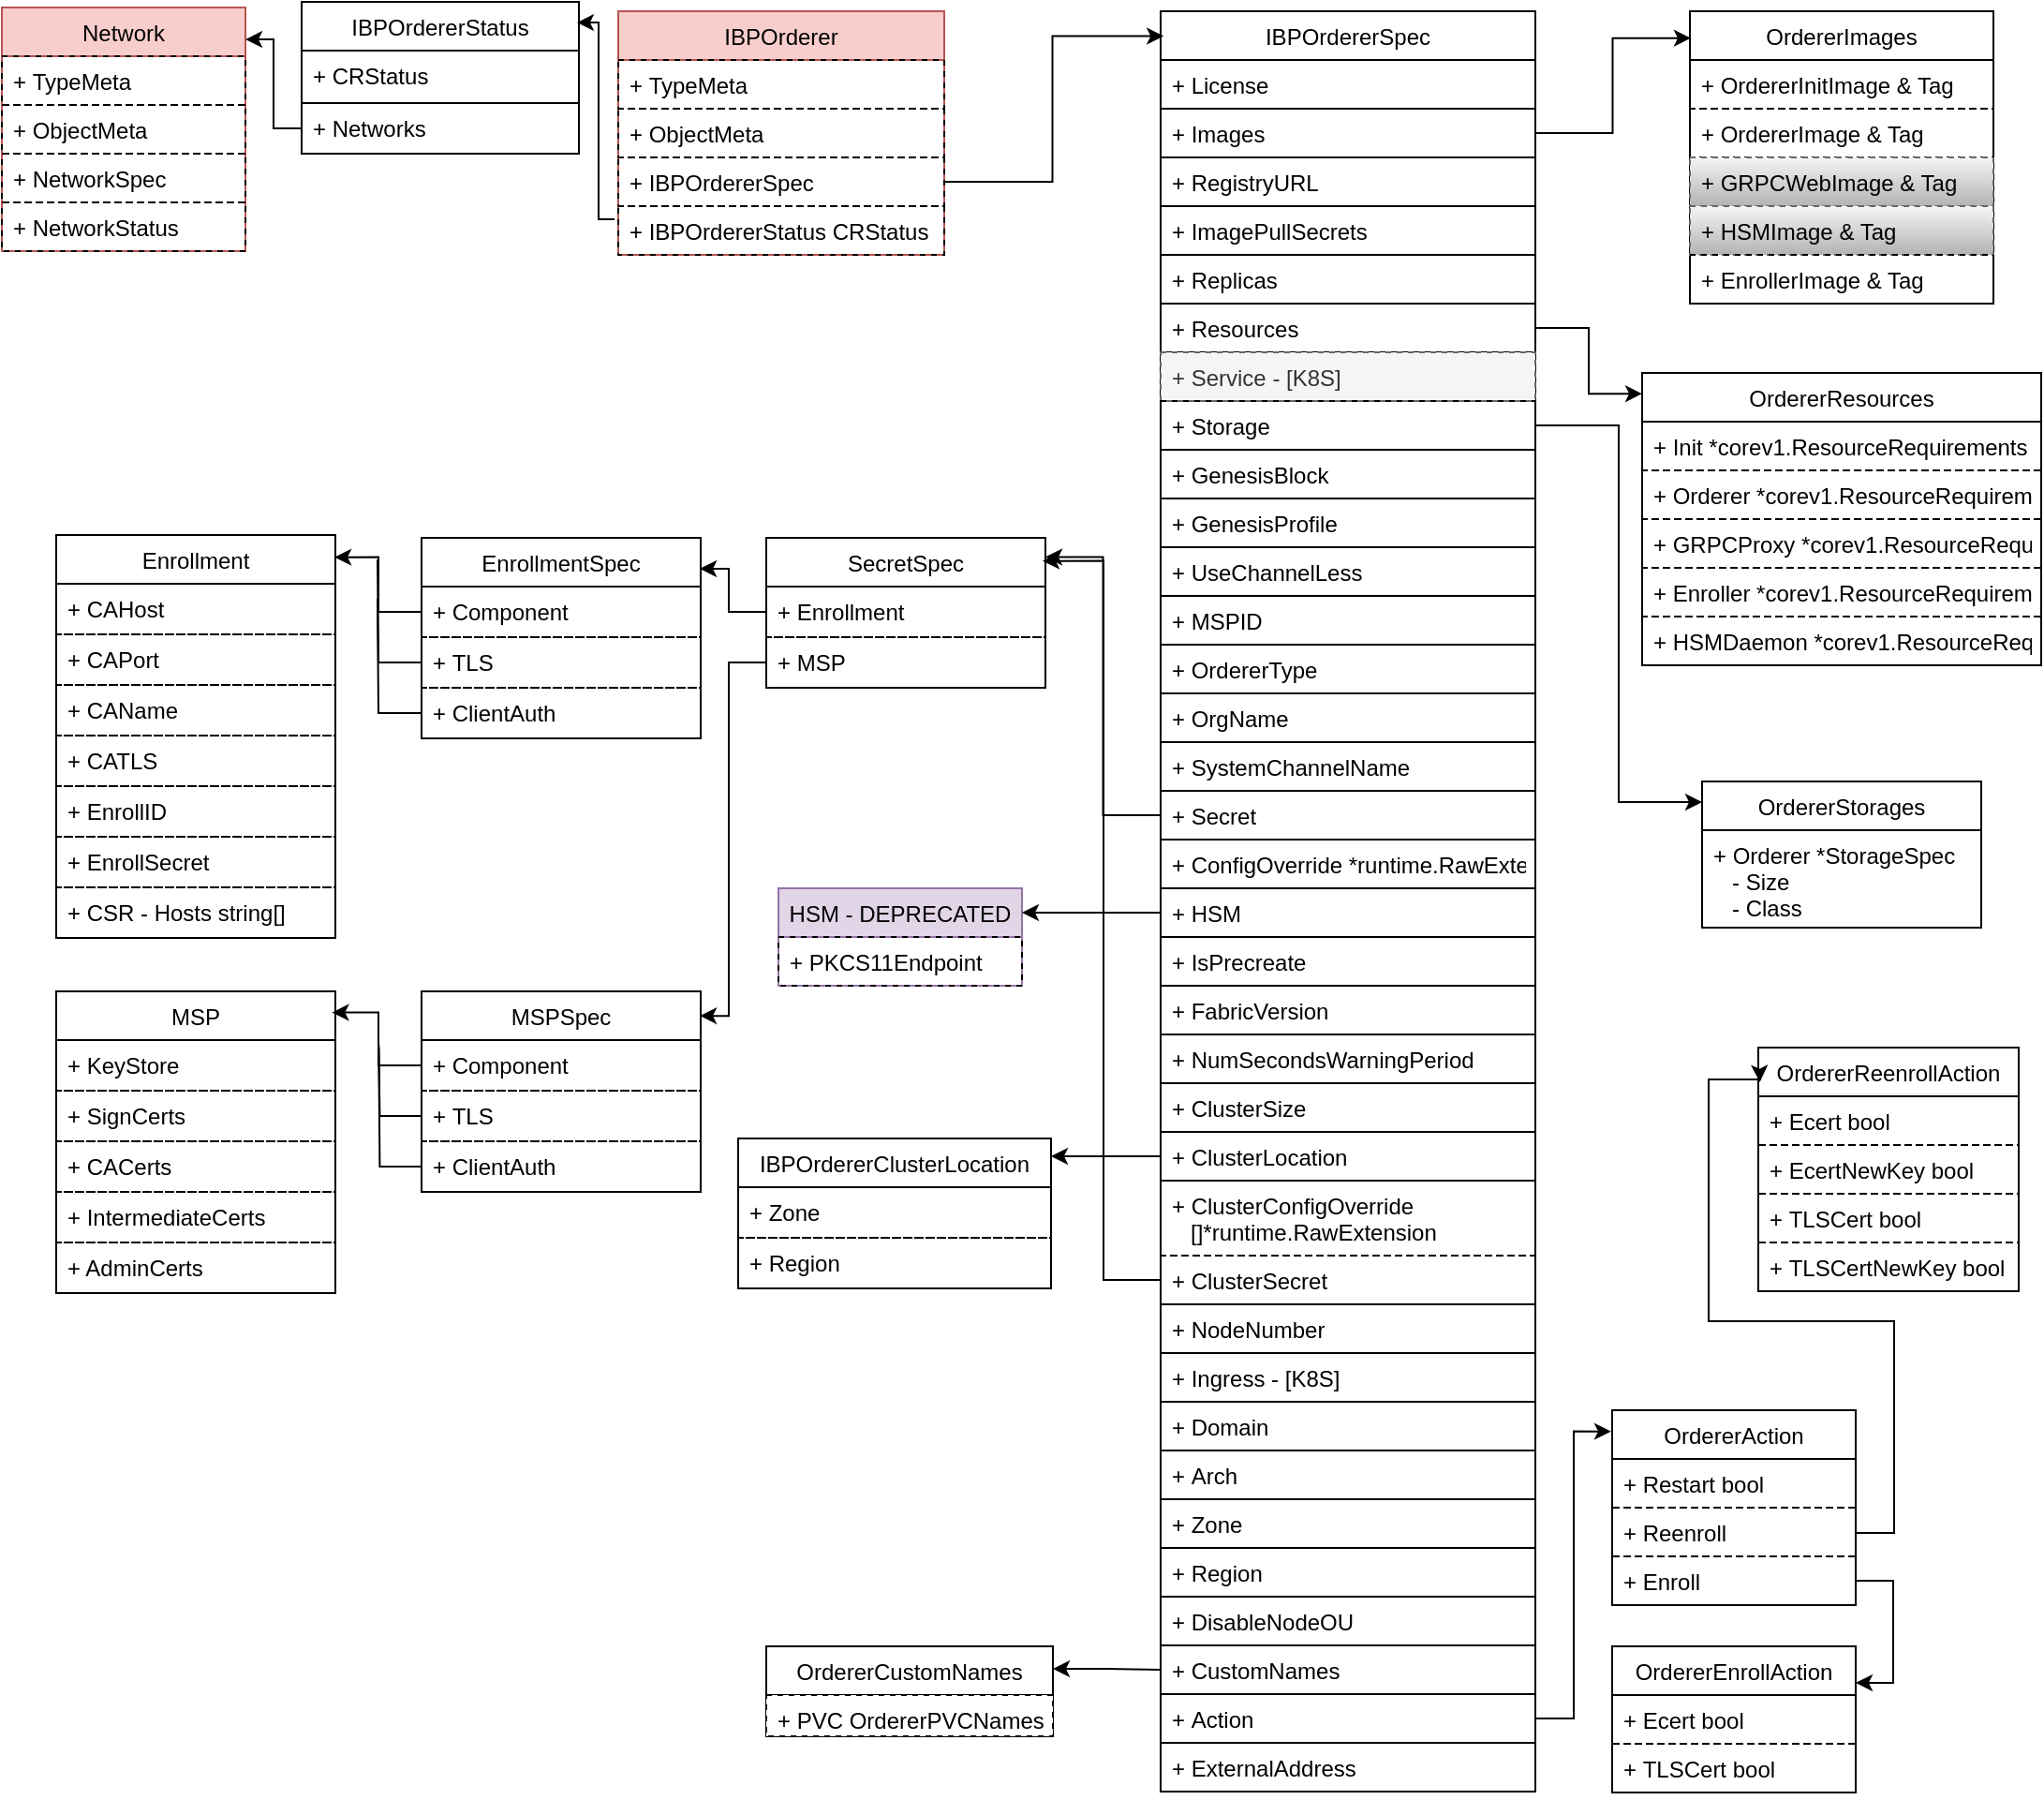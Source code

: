 <mxfile version="20.3.0" type="device"><diagram id="SJQpfzE6kw7uKWCcVimh" name="Page-1"><mxGraphModel dx="2626" dy="793" grid="0" gridSize="10" guides="1" tooltips="1" connect="1" arrows="1" fold="1" page="0" pageScale="1" pageWidth="827" pageHeight="1169" math="0" shadow="0"><root><mxCell id="0"/><mxCell id="1" parent="0"/><mxCell id="6" value="IBPOrderer" style="swimlane;fontStyle=0;childLayout=stackLayout;horizontal=1;startSize=26;fillColor=#f8cecc;horizontalStack=0;resizeParent=1;resizeParentMax=0;resizeLast=0;collapsible=1;marginBottom=0;rounded=0;shadow=0;comic=0;swimlaneLine=1;glass=0;swimlaneFillColor=none;strokeColor=#b85450;" parent="1" vertex="1"><mxGeometry x="-830" y="121" width="174" height="130" as="geometry"><mxRectangle x="110" y="120" width="90" height="26" as="alternateBounds"/></mxGeometry></mxCell><mxCell id="7" value="+ TypeMeta" style="text;strokeColor=#000000;fillColor=none;align=left;verticalAlign=top;spacingLeft=4;spacingRight=4;overflow=hidden;rotatable=0;points=[[0,0.5],[1,0.5]];portConstraint=eastwest;dashed=1;rounded=0;glass=0;" parent="6" vertex="1"><mxGeometry y="26" width="174" height="26" as="geometry"/></mxCell><mxCell id="8" value="+ ObjectMeta" style="text;strokeColor=#000000;fillColor=none;align=left;verticalAlign=top;spacingLeft=4;spacingRight=4;overflow=hidden;rotatable=0;points=[[0,0.5],[1,0.5]];portConstraint=eastwest;dashed=1;rounded=0;glass=0;" parent="6" vertex="1"><mxGeometry y="52" width="174" height="26" as="geometry"/></mxCell><mxCell id="9" value="+ IBPOrdererSpec" style="text;strokeColor=#000000;fillColor=none;align=left;verticalAlign=top;spacingLeft=4;spacingRight=4;overflow=hidden;rotatable=0;points=[[0,0.5],[1,0.5]];portConstraint=eastwest;rounded=0;dashed=1;glass=0;" parent="6" vertex="1"><mxGeometry y="78" width="174" height="26" as="geometry"/></mxCell><mxCell id="10" value="+ IBPOrdererStatus CRStatus" style="text;strokeColor=#000000;fillColor=none;align=left;verticalAlign=top;spacingLeft=4;spacingRight=4;overflow=hidden;rotatable=0;points=[[0,0.5],[1,0.5]];portConstraint=eastwest;rounded=0;dashed=1;glass=0;" parent="6" vertex="1"><mxGeometry y="104" width="174" height="26" as="geometry"/></mxCell><mxCell id="11" value="IBPOrdererSpec" style="swimlane;fontStyle=0;childLayout=stackLayout;horizontal=1;startSize=26;horizontalStack=0;resizeParent=1;resizeParentMax=0;resizeLast=0;collapsible=1;marginBottom=0;rounded=0;shadow=0;comic=0;swimlaneLine=1;glass=0;swimlaneFillColor=none;" parent="1" vertex="1"><mxGeometry x="-540.5" y="121" width="200" height="950" as="geometry"><mxRectangle x="110" y="120" width="90" height="26" as="alternateBounds"/></mxGeometry></mxCell><mxCell id="12" value="+ License" style="text;strokeColor=#000000;fillColor=none;align=left;verticalAlign=top;spacingLeft=4;spacingRight=4;overflow=hidden;rotatable=0;points=[[0,0.5],[1,0.5]];portConstraint=eastwest;dashed=1;rounded=0;glass=0;" parent="11" vertex="1"><mxGeometry y="26" width="200" height="26" as="geometry"/></mxCell><mxCell id="13" value="+ Images" style="text;strokeColor=#000000;fillColor=none;align=left;verticalAlign=top;spacingLeft=4;spacingRight=4;overflow=hidden;rotatable=0;points=[[0,0.5],[1,0.5]];portConstraint=eastwest;dashed=1;rounded=0;glass=0;" parent="11" vertex="1"><mxGeometry y="52" width="200" height="26" as="geometry"/></mxCell><mxCell id="14" value="+ RegistryURL" style="text;strokeColor=#000000;fillColor=none;align=left;verticalAlign=top;spacingLeft=4;spacingRight=4;overflow=hidden;rotatable=0;points=[[0,0.5],[1,0.5]];portConstraint=eastwest;rounded=0;dashed=1;glass=0;" parent="11" vertex="1"><mxGeometry y="78" width="200" height="26" as="geometry"/></mxCell><mxCell id="15" value="+ ImagePullSecrets" style="text;strokeColor=#000000;fillColor=none;align=left;verticalAlign=top;spacingLeft=4;spacingRight=4;overflow=hidden;rotatable=0;points=[[0,0.5],[1,0.5]];portConstraint=eastwest;rounded=0;dashed=1;glass=0;" parent="11" vertex="1"><mxGeometry y="104" width="200" height="26" as="geometry"/></mxCell><mxCell id="16" value="+ Replicas" style="text;strokeColor=#000000;fillColor=none;align=left;verticalAlign=top;spacingLeft=4;spacingRight=4;overflow=hidden;rotatable=0;points=[[0,0.5],[1,0.5]];portConstraint=eastwest;rounded=0;dashed=1;glass=0;" parent="11" vertex="1"><mxGeometry y="130" width="200" height="26" as="geometry"/></mxCell><mxCell id="17" value="+ Resources" style="text;strokeColor=#000000;fillColor=none;align=left;verticalAlign=top;spacingLeft=4;spacingRight=4;overflow=hidden;rotatable=0;points=[[0,0.5],[1,0.5]];portConstraint=eastwest;rounded=0;dashed=1;glass=0;" parent="11" vertex="1"><mxGeometry y="156" width="200" height="26" as="geometry"/></mxCell><mxCell id="18" value="+ Service - [K8S]" style="text;strokeColor=#666666;fillColor=#f5f5f5;align=left;verticalAlign=top;spacingLeft=4;spacingRight=4;overflow=hidden;rotatable=0;points=[[0,0.5],[1,0.5]];portConstraint=eastwest;rounded=0;dashed=1;glass=0;fontColor=#333333;" parent="11" vertex="1"><mxGeometry y="182" width="200" height="26" as="geometry"/></mxCell><mxCell id="19" value="+ Storage" style="text;strokeColor=#000000;fillColor=none;align=left;verticalAlign=top;spacingLeft=4;spacingRight=4;overflow=hidden;rotatable=0;points=[[0,0.5],[1,0.5]];portConstraint=eastwest;rounded=0;dashed=1;glass=0;" parent="11" vertex="1"><mxGeometry y="208" width="200" height="26" as="geometry"/></mxCell><mxCell id="92" value="+ GenesisBlock" style="text;strokeColor=#000000;fillColor=none;align=left;verticalAlign=top;spacingLeft=4;spacingRight=4;overflow=hidden;rotatable=0;points=[[0,0.5],[1,0.5]];portConstraint=eastwest;rounded=0;dashed=1;glass=0;" parent="11" vertex="1"><mxGeometry y="234" width="200" height="26" as="geometry"/></mxCell><mxCell id="91" value="+ GenesisProfile" style="text;strokeColor=#000000;fillColor=none;align=left;verticalAlign=top;spacingLeft=4;spacingRight=4;overflow=hidden;rotatable=0;points=[[0,0.5],[1,0.5]];portConstraint=eastwest;rounded=0;dashed=1;glass=0;" parent="11" vertex="1"><mxGeometry y="260" width="200" height="26" as="geometry"/></mxCell><mxCell id="90" value="+ UseChannelLess" style="text;strokeColor=#000000;fillColor=none;align=left;verticalAlign=top;spacingLeft=4;spacingRight=4;overflow=hidden;rotatable=0;points=[[0,0.5],[1,0.5]];portConstraint=eastwest;rounded=0;dashed=1;glass=0;" parent="11" vertex="1"><mxGeometry y="286" width="200" height="26" as="geometry"/></mxCell><mxCell id="89" value="+ MSPID" style="text;strokeColor=#000000;fillColor=none;align=left;verticalAlign=top;spacingLeft=4;spacingRight=4;overflow=hidden;rotatable=0;points=[[0,0.5],[1,0.5]];portConstraint=eastwest;rounded=0;dashed=1;glass=0;" parent="11" vertex="1"><mxGeometry y="312" width="200" height="26" as="geometry"/></mxCell><mxCell id="88" value="+ OrdererType" style="text;strokeColor=#000000;fillColor=none;align=left;verticalAlign=top;spacingLeft=4;spacingRight=4;overflow=hidden;rotatable=0;points=[[0,0.5],[1,0.5]];portConstraint=eastwest;rounded=0;dashed=1;glass=0;" parent="11" vertex="1"><mxGeometry y="338" width="200" height="26" as="geometry"/></mxCell><mxCell id="87" value="+ OrgName" style="text;strokeColor=#000000;fillColor=none;align=left;verticalAlign=top;spacingLeft=4;spacingRight=4;overflow=hidden;rotatable=0;points=[[0,0.5],[1,0.5]];portConstraint=eastwest;rounded=0;dashed=1;glass=0;" parent="11" vertex="1"><mxGeometry y="364" width="200" height="26" as="geometry"/></mxCell><mxCell id="86" value="+ SystemChannelName" style="text;strokeColor=#000000;fillColor=none;align=left;verticalAlign=top;spacingLeft=4;spacingRight=4;overflow=hidden;rotatable=0;points=[[0,0.5],[1,0.5]];portConstraint=eastwest;rounded=0;dashed=1;glass=0;" parent="11" vertex="1"><mxGeometry y="390" width="200" height="26" as="geometry"/></mxCell><mxCell id="85" value="+ Secret" style="text;strokeColor=#000000;fillColor=none;align=left;verticalAlign=top;spacingLeft=4;spacingRight=4;overflow=hidden;rotatable=0;points=[[0,0.5],[1,0.5]];portConstraint=eastwest;rounded=0;dashed=1;glass=0;" parent="11" vertex="1"><mxGeometry y="416" width="200" height="26" as="geometry"/></mxCell><mxCell id="20" value="+ ConfigOverride *runtime.RawExtension" style="text;strokeColor=#000000;fillColor=none;align=left;verticalAlign=top;spacingLeft=4;spacingRight=4;overflow=hidden;rotatable=0;points=[[0,0.5],[1,0.5]];portConstraint=eastwest;rounded=0;dashed=1;glass=0;" parent="11" vertex="1"><mxGeometry y="442" width="200" height="26" as="geometry"/></mxCell><mxCell id="21" value="+ HSM" style="text;strokeColor=#000000;fillColor=none;align=left;verticalAlign=top;spacingLeft=4;spacingRight=4;overflow=hidden;rotatable=0;points=[[0,0.5],[1,0.5]];portConstraint=eastwest;rounded=0;dashed=1;glass=0;" parent="11" vertex="1"><mxGeometry y="468" width="200" height="26" as="geometry"/></mxCell><mxCell id="84" value="+ IsPrecreate" style="text;strokeColor=#000000;fillColor=none;align=left;verticalAlign=top;spacingLeft=4;spacingRight=4;overflow=hidden;rotatable=0;points=[[0,0.5],[1,0.5]];portConstraint=eastwest;rounded=0;dashed=1;glass=0;" parent="11" vertex="1"><mxGeometry y="494" width="200" height="26" as="geometry"/></mxCell><mxCell id="24" value="+ FabricVersion" style="text;strokeColor=#000000;fillColor=none;align=left;verticalAlign=top;spacingLeft=4;spacingRight=4;overflow=hidden;rotatable=0;points=[[0,0.5],[1,0.5]];portConstraint=eastwest;rounded=0;dashed=1;glass=0;" parent="11" vertex="1"><mxGeometry y="520" width="200" height="26" as="geometry"/></mxCell><mxCell id="83" value="+ NumSecondsWarningPeriod" style="text;strokeColor=#000000;fillColor=none;align=left;verticalAlign=top;spacingLeft=4;spacingRight=4;overflow=hidden;rotatable=0;points=[[0,0.5],[1,0.5]];portConstraint=eastwest;rounded=0;dashed=1;glass=0;" parent="11" vertex="1"><mxGeometry y="546" width="200" height="26" as="geometry"/></mxCell><mxCell id="82" value="+ ClusterSize" style="text;strokeColor=#000000;fillColor=none;align=left;verticalAlign=top;spacingLeft=4;spacingRight=4;overflow=hidden;rotatable=0;points=[[0,0.5],[1,0.5]];portConstraint=eastwest;rounded=0;dashed=1;glass=0;" parent="11" vertex="1"><mxGeometry y="572" width="200" height="26" as="geometry"/></mxCell><mxCell id="81" value="+ ClusterLocation" style="text;strokeColor=#000000;fillColor=none;align=left;verticalAlign=top;spacingLeft=4;spacingRight=4;overflow=hidden;rotatable=0;points=[[0,0.5],[1,0.5]];portConstraint=eastwest;rounded=0;dashed=1;glass=0;" parent="11" vertex="1"><mxGeometry y="598" width="200" height="26" as="geometry"/></mxCell><mxCell id="80" value="+ ClusterConfigOverride&#10;   []*runtime.RawExtension " style="text;strokeColor=#000000;fillColor=none;align=left;verticalAlign=top;spacingLeft=4;spacingRight=4;overflow=hidden;rotatable=0;points=[[0,0.5],[1,0.5]];portConstraint=eastwest;rounded=0;dashed=1;glass=0;" parent="11" vertex="1"><mxGeometry y="624" width="200" height="40" as="geometry"/></mxCell><mxCell id="79" value="+ ClusterSecret" style="text;strokeColor=#000000;fillColor=none;align=left;verticalAlign=top;spacingLeft=4;spacingRight=4;overflow=hidden;rotatable=0;points=[[0,0.5],[1,0.5]];portConstraint=eastwest;rounded=0;dashed=1;glass=0;" parent="11" vertex="1"><mxGeometry y="664" width="200" height="26" as="geometry"/></mxCell><mxCell id="78" value="+ NodeNumber" style="text;strokeColor=#000000;fillColor=none;align=left;verticalAlign=top;spacingLeft=4;spacingRight=4;overflow=hidden;rotatable=0;points=[[0,0.5],[1,0.5]];portConstraint=eastwest;rounded=0;dashed=1;glass=0;" parent="11" vertex="1"><mxGeometry y="690" width="200" height="26" as="geometry"/></mxCell><mxCell id="26" value="+ Ingress - [K8S]" style="text;strokeColor=#000000;fillColor=none;align=left;verticalAlign=top;spacingLeft=4;spacingRight=4;overflow=hidden;rotatable=0;points=[[0,0.5],[1,0.5]];portConstraint=eastwest;rounded=0;dashed=1;glass=0;" parent="11" vertex="1"><mxGeometry y="716" width="200" height="26" as="geometry"/></mxCell><mxCell id="25" value="+ Domain" style="text;strokeColor=#000000;fillColor=none;align=left;verticalAlign=top;spacingLeft=4;spacingRight=4;overflow=hidden;rotatable=0;points=[[0,0.5],[1,0.5]];portConstraint=eastwest;rounded=0;dashed=1;glass=0;" parent="11" vertex="1"><mxGeometry y="742" width="200" height="26" as="geometry"/></mxCell><mxCell id="27" value="+ Arch" style="text;strokeColor=#000000;fillColor=none;align=left;verticalAlign=top;spacingLeft=4;spacingRight=4;overflow=hidden;rotatable=0;points=[[0,0.5],[1,0.5]];portConstraint=eastwest;rounded=0;dashed=1;glass=0;" parent="11" vertex="1"><mxGeometry y="768" width="200" height="26" as="geometry"/></mxCell><mxCell id="29" value="+ Zone" style="text;strokeColor=#000000;fillColor=none;align=left;verticalAlign=top;spacingLeft=4;spacingRight=4;overflow=hidden;rotatable=0;points=[[0,0.5],[1,0.5]];portConstraint=eastwest;rounded=0;dashed=1;glass=0;" parent="11" vertex="1"><mxGeometry y="794" width="200" height="26" as="geometry"/></mxCell><mxCell id="28" value="+ Region" style="text;strokeColor=#000000;fillColor=none;align=left;verticalAlign=top;spacingLeft=4;spacingRight=4;overflow=hidden;rotatable=0;points=[[0,0.5],[1,0.5]];portConstraint=eastwest;rounded=0;dashed=1;glass=0;" parent="11" vertex="1"><mxGeometry y="820" width="200" height="26" as="geometry"/></mxCell><mxCell id="77" value="+ DisableNodeOU" style="text;strokeColor=#000000;fillColor=none;align=left;verticalAlign=top;spacingLeft=4;spacingRight=4;overflow=hidden;rotatable=0;points=[[0,0.5],[1,0.5]];portConstraint=eastwest;rounded=0;dashed=1;glass=0;" parent="11" vertex="1"><mxGeometry y="846" width="200" height="26" as="geometry"/></mxCell><mxCell id="22" value="+ CustomNames" style="text;strokeColor=#000000;fillColor=none;align=left;verticalAlign=top;spacingLeft=4;spacingRight=4;overflow=hidden;rotatable=0;points=[[0,0.5],[1,0.5]];portConstraint=eastwest;rounded=0;dashed=1;glass=0;" parent="11" vertex="1"><mxGeometry y="872" width="200" height="26" as="geometry"/></mxCell><mxCell id="30" value="+ Action" style="text;strokeColor=#000000;fillColor=none;align=left;verticalAlign=top;spacingLeft=4;spacingRight=4;overflow=hidden;rotatable=0;points=[[0,0.5],[1,0.5]];portConstraint=eastwest;rounded=0;dashed=1;glass=0;" parent="11" vertex="1"><mxGeometry y="898" width="200" height="26" as="geometry"/></mxCell><mxCell id="31" value="+ ExternalAddress" style="text;strokeColor=#000000;fillColor=none;align=left;verticalAlign=top;spacingLeft=4;spacingRight=4;overflow=hidden;rotatable=0;points=[[0,0.5],[1,0.5]];portConstraint=eastwest;rounded=0;dashed=1;glass=0;" parent="11" vertex="1"><mxGeometry y="924" width="200" height="26" as="geometry"/></mxCell><mxCell id="32" value="OrdererAction" style="swimlane;fontStyle=0;childLayout=stackLayout;horizontal=1;startSize=26;horizontalStack=0;resizeParent=1;resizeParentMax=0;resizeLast=0;collapsible=1;marginBottom=0;rounded=0;shadow=0;comic=0;swimlaneLine=1;glass=0;swimlaneFillColor=none;" parent="1" vertex="1"><mxGeometry x="-299.5" y="867.5" width="130" height="104" as="geometry"><mxRectangle x="110" y="120" width="90" height="26" as="alternateBounds"/></mxGeometry></mxCell><mxCell id="33" value="+ Restart bool" style="text;strokeColor=#000000;fillColor=none;align=left;verticalAlign=top;spacingLeft=4;spacingRight=4;overflow=hidden;rotatable=0;points=[[0,0.5],[1,0.5]];portConstraint=eastwest;dashed=1;rounded=0;glass=0;" parent="32" vertex="1"><mxGeometry y="26" width="130" height="26" as="geometry"/></mxCell><mxCell id="34" value="+ Reenroll" style="text;strokeColor=#000000;fillColor=none;align=left;verticalAlign=top;spacingLeft=4;spacingRight=4;overflow=hidden;rotatable=0;points=[[0,0.5],[1,0.5]];portConstraint=eastwest;dashed=1;rounded=0;glass=0;" parent="32" vertex="1"><mxGeometry y="52" width="130" height="26" as="geometry"/></mxCell><mxCell id="35" value="+ Enroll" style="text;strokeColor=#000000;fillColor=none;align=left;verticalAlign=top;spacingLeft=4;spacingRight=4;overflow=hidden;rotatable=0;points=[[0,0.5],[1,0.5]];portConstraint=eastwest;rounded=0;dashed=1;glass=0;" parent="32" vertex="1"><mxGeometry y="78" width="130" height="26" as="geometry"/></mxCell><mxCell id="37" style="edgeStyle=orthogonalEdgeStyle;rounded=0;orthogonalLoop=1;jettySize=auto;html=1;exitX=1;exitY=0.5;exitDx=0;exitDy=0;entryX=-0.004;entryY=0.109;entryDx=0;entryDy=0;entryPerimeter=0;" parent="1" source="30" target="32" edge="1"><mxGeometry relative="1" as="geometry"/></mxCell><mxCell id="38" value="OrdererReenrollAction" style="swimlane;fontStyle=0;childLayout=stackLayout;horizontal=1;startSize=26;horizontalStack=0;resizeParent=1;resizeParentMax=0;resizeLast=0;collapsible=1;marginBottom=0;rounded=0;shadow=0;comic=0;swimlaneLine=1;glass=0;swimlaneFillColor=none;" parent="1" vertex="1"><mxGeometry x="-221.5" y="674" width="139" height="130" as="geometry"><mxRectangle x="110" y="120" width="90" height="26" as="alternateBounds"/></mxGeometry></mxCell><mxCell id="39" value="+ Ecert bool" style="text;strokeColor=#000000;fillColor=none;align=left;verticalAlign=top;spacingLeft=4;spacingRight=4;overflow=hidden;rotatable=0;points=[[0,0.5],[1,0.5]];portConstraint=eastwest;dashed=1;rounded=0;glass=0;" parent="38" vertex="1"><mxGeometry y="26" width="139" height="26" as="geometry"/></mxCell><mxCell id="40" value="+ EcertNewKey bool" style="text;strokeColor=#000000;fillColor=none;align=left;verticalAlign=top;spacingLeft=4;spacingRight=4;overflow=hidden;rotatable=0;points=[[0,0.5],[1,0.5]];portConstraint=eastwest;dashed=1;rounded=0;glass=0;" parent="38" vertex="1"><mxGeometry y="52" width="139" height="26" as="geometry"/></mxCell><mxCell id="41" value="+ TLSCert bool" style="text;strokeColor=#000000;fillColor=none;align=left;verticalAlign=top;spacingLeft=4;spacingRight=4;overflow=hidden;rotatable=0;points=[[0,0.5],[1,0.5]];portConstraint=eastwest;rounded=0;dashed=1;glass=0;" parent="38" vertex="1"><mxGeometry y="78" width="139" height="26" as="geometry"/></mxCell><mxCell id="43" value="+ TLSCertNewKey bool" style="text;strokeColor=#000000;fillColor=none;align=left;verticalAlign=top;spacingLeft=4;spacingRight=4;overflow=hidden;rotatable=0;points=[[0,0.5],[1,0.5]];portConstraint=eastwest;rounded=0;dashed=1;glass=0;" parent="38" vertex="1"><mxGeometry y="104" width="139" height="26" as="geometry"/></mxCell><mxCell id="42" style="edgeStyle=orthogonalEdgeStyle;rounded=0;orthogonalLoop=1;jettySize=auto;html=1;entryX=0.006;entryY=0.141;entryDx=0;entryDy=0;entryPerimeter=0;" parent="1" target="38" edge="1"><mxGeometry relative="1" as="geometry"><mxPoint x="-169" y="933" as="sourcePoint"/><Array as="points"><mxPoint x="-149" y="933"/><mxPoint x="-149" y="820"/><mxPoint x="-248" y="820"/><mxPoint x="-248" y="691"/></Array></mxGeometry></mxCell><mxCell id="44" value="OrdererEnrollAction" style="swimlane;fontStyle=0;childLayout=stackLayout;horizontal=1;startSize=26;horizontalStack=0;resizeParent=1;resizeParentMax=0;resizeLast=0;collapsible=1;marginBottom=0;rounded=0;shadow=0;comic=0;swimlaneLine=1;glass=0;swimlaneFillColor=none;" parent="1" vertex="1"><mxGeometry x="-299.5" y="993.5" width="130" height="78" as="geometry"><mxRectangle x="110" y="120" width="90" height="26" as="alternateBounds"/></mxGeometry></mxCell><mxCell id="45" value="+ Ecert bool" style="text;strokeColor=#000000;fillColor=none;align=left;verticalAlign=top;spacingLeft=4;spacingRight=4;overflow=hidden;rotatable=0;points=[[0,0.5],[1,0.5]];portConstraint=eastwest;dashed=1;rounded=0;glass=0;" parent="44" vertex="1"><mxGeometry y="26" width="130" height="26" as="geometry"/></mxCell><mxCell id="47" value="+ TLSCert bool" style="text;strokeColor=#000000;fillColor=none;align=left;verticalAlign=top;spacingLeft=4;spacingRight=4;overflow=hidden;rotatable=0;points=[[0,0.5],[1,0.5]];portConstraint=eastwest;rounded=0;dashed=1;glass=0;" parent="44" vertex="1"><mxGeometry y="52" width="130" height="26" as="geometry"/></mxCell><mxCell id="54" style="edgeStyle=orthogonalEdgeStyle;rounded=0;orthogonalLoop=1;jettySize=auto;html=1;exitX=1;exitY=0.25;exitDx=0;exitDy=0;entryX=0;entryY=0.5;entryDx=0;entryDy=0;startArrow=classic;startFill=1;endArrow=none;endFill=0;" parent="1" source="51" target="22" edge="1"><mxGeometry relative="1" as="geometry"/></mxCell><mxCell id="51" value="OrdererCustomNames" style="swimlane;fontStyle=0;childLayout=stackLayout;horizontal=1;startSize=26;horizontalStack=0;resizeParent=1;resizeParentMax=0;resizeLast=0;collapsible=1;marginBottom=0;rounded=0;shadow=0;comic=0;swimlaneLine=1;glass=0;swimlaneFillColor=none;" parent="1" vertex="1"><mxGeometry x="-751" y="993.5" width="153" height="48" as="geometry"><mxRectangle x="110" y="120" width="90" height="26" as="alternateBounds"/></mxGeometry></mxCell><mxCell id="52" value="+ PVC OrdererPVCNames" style="text;strokeColor=#000000;fillColor=#ffffff;align=left;verticalAlign=top;spacingLeft=4;spacingRight=4;overflow=hidden;rotatable=0;points=[[0,0.5],[1,0.5]];portConstraint=eastwest;dashed=1;rounded=0;glass=0;" parent="51" vertex="1"><mxGeometry y="26" width="153" height="22" as="geometry"/></mxCell><mxCell id="93" value="OrdererImages" style="swimlane;fontStyle=0;childLayout=stackLayout;horizontal=1;startSize=26;horizontalStack=0;resizeParent=1;resizeParentMax=0;resizeLast=0;collapsible=1;marginBottom=0;rounded=0;shadow=0;comic=0;swimlaneLine=1;glass=0;swimlaneFillColor=none;" parent="1" vertex="1"><mxGeometry x="-258" y="121" width="162" height="156" as="geometry"><mxRectangle x="110" y="120" width="90" height="26" as="alternateBounds"/></mxGeometry></mxCell><mxCell id="94" value="+ OrdererInitImage &amp; Tag&#10;" style="text;strokeColor=#000000;fillColor=none;align=left;verticalAlign=top;spacingLeft=4;spacingRight=4;overflow=hidden;rotatable=0;points=[[0,0.5],[1,0.5]];portConstraint=eastwest;dashed=1;rounded=0;glass=0;" parent="93" vertex="1"><mxGeometry y="26" width="162" height="26" as="geometry"/></mxCell><mxCell id="95" value="+ OrdererImage &amp; Tag&#10;" style="text;strokeColor=#000000;fillColor=none;align=left;verticalAlign=top;spacingLeft=4;spacingRight=4;overflow=hidden;rotatable=0;points=[[0,0.5],[1,0.5]];portConstraint=eastwest;dashed=1;rounded=0;glass=0;" parent="93" vertex="1"><mxGeometry y="52" width="162" height="26" as="geometry"/></mxCell><mxCell id="96" value="+ GRPCWebImage &amp; Tag&#10;" style="text;align=left;verticalAlign=top;spacingLeft=4;spacingRight=4;overflow=hidden;rotatable=0;points=[[0,0.5],[1,0.5]];portConstraint=eastwest;dashed=1;rounded=0;glass=0;fillColor=#f5f5f5;strokeColor=#666666;gradientColor=#b3b3b3;" parent="93" vertex="1"><mxGeometry y="78" width="162" height="26" as="geometry"/></mxCell><mxCell id="97" value="+ HSMImage &amp; Tag&#10;" style="text;align=left;verticalAlign=top;spacingLeft=4;spacingRight=4;overflow=hidden;rotatable=0;points=[[0,0.5],[1,0.5]];portConstraint=eastwest;dashed=1;rounded=0;glass=0;fillColor=#f5f5f5;strokeColor=#666666;gradientColor=#b3b3b3;" parent="93" vertex="1"><mxGeometry y="104" width="162" height="26" as="geometry"/></mxCell><mxCell id="98" value="+ EnrollerImage &amp; Tag&#10;" style="text;strokeColor=#000000;fillColor=none;align=left;verticalAlign=top;spacingLeft=4;spacingRight=4;overflow=hidden;rotatable=0;points=[[0,0.5],[1,0.5]];portConstraint=eastwest;dashed=1;rounded=0;glass=0;" parent="93" vertex="1"><mxGeometry y="130" width="162" height="26" as="geometry"/></mxCell><mxCell id="99" style="edgeStyle=orthogonalEdgeStyle;rounded=0;orthogonalLoop=1;jettySize=auto;html=1;exitX=1;exitY=0.5;exitDx=0;exitDy=0;entryX=0.003;entryY=0.092;entryDx=0;entryDy=0;entryPerimeter=0;" parent="1" source="13" target="93" edge="1"><mxGeometry relative="1" as="geometry"/></mxCell><mxCell id="100" value="OrdererResources" style="swimlane;fontStyle=0;childLayout=stackLayout;horizontal=1;startSize=26;horizontalStack=0;resizeParent=1;resizeParentMax=0;resizeLast=0;collapsible=1;marginBottom=0;rounded=0;shadow=0;comic=0;swimlaneLine=1;glass=0;swimlaneFillColor=none;" parent="1" vertex="1"><mxGeometry x="-283.5" y="314" width="213" height="156" as="geometry"><mxRectangle x="110" y="120" width="90" height="26" as="alternateBounds"/></mxGeometry></mxCell><mxCell id="101" value="+ Init *corev1.ResourceRequirements" style="text;strokeColor=#000000;fillColor=none;align=left;verticalAlign=top;spacingLeft=4;spacingRight=4;overflow=hidden;rotatable=0;points=[[0,0.5],[1,0.5]];portConstraint=eastwest;dashed=1;rounded=0;glass=0;" parent="100" vertex="1"><mxGeometry y="26" width="213" height="26" as="geometry"/></mxCell><mxCell id="102" value="+ Orderer *corev1.ResourceRequirements" style="text;strokeColor=#000000;fillColor=none;align=left;verticalAlign=top;spacingLeft=4;spacingRight=4;overflow=hidden;rotatable=0;points=[[0,0.5],[1,0.5]];portConstraint=eastwest;dashed=1;rounded=0;glass=0;" parent="100" vertex="1"><mxGeometry y="52" width="213" height="26" as="geometry"/></mxCell><mxCell id="103" value="+ GRPCProxy *corev1.ResourceRequirements" style="text;strokeColor=#000000;fillColor=none;align=left;verticalAlign=top;spacingLeft=4;spacingRight=4;overflow=hidden;rotatable=0;points=[[0,0.5],[1,0.5]];portConstraint=eastwest;dashed=1;rounded=0;glass=0;" parent="100" vertex="1"><mxGeometry y="78" width="213" height="26" as="geometry"/></mxCell><mxCell id="105" value="+ Enroller *corev1.ResourceRequirements" style="text;strokeColor=#000000;fillColor=none;align=left;verticalAlign=top;spacingLeft=4;spacingRight=4;overflow=hidden;rotatable=0;points=[[0,0.5],[1,0.5]];portConstraint=eastwest;dashed=1;rounded=0;glass=0;" parent="100" vertex="1"><mxGeometry y="104" width="213" height="26" as="geometry"/></mxCell><mxCell id="104" value="+ HSMDaemon *corev1.ResourceRequirements" style="text;strokeColor=#000000;fillColor=none;align=left;verticalAlign=top;spacingLeft=4;spacingRight=4;overflow=hidden;rotatable=0;points=[[0,0.5],[1,0.5]];portConstraint=eastwest;dashed=1;rounded=0;glass=0;" parent="100" vertex="1"><mxGeometry y="130" width="213" height="26" as="geometry"/></mxCell><mxCell id="106" value="OrdererStorages" style="swimlane;fontStyle=0;childLayout=stackLayout;horizontal=1;startSize=26;horizontalStack=0;resizeParent=1;resizeParentMax=0;resizeLast=0;collapsible=1;marginBottom=0;rounded=0;shadow=0;comic=0;swimlaneLine=1;glass=0;swimlaneFillColor=none;" parent="1" vertex="1"><mxGeometry x="-251.5" y="532" width="149" height="78" as="geometry"><mxRectangle x="110" y="120" width="90" height="26" as="alternateBounds"/></mxGeometry></mxCell><mxCell id="107" value="+ Orderer *StorageSpec&#10;   - Size&#10;   - Class" style="text;strokeColor=#000000;fillColor=none;align=left;verticalAlign=top;spacingLeft=4;spacingRight=4;overflow=hidden;rotatable=0;points=[[0,0.5],[1,0.5]];portConstraint=eastwest;dashed=1;rounded=0;glass=0;" parent="106" vertex="1"><mxGeometry y="26" width="149" height="52" as="geometry"/></mxCell><mxCell id="109" style="edgeStyle=orthogonalEdgeStyle;rounded=0;orthogonalLoop=1;jettySize=auto;html=1;exitX=1;exitY=0.5;exitDx=0;exitDy=0;entryX=0;entryY=0.141;entryDx=0;entryDy=0;entryPerimeter=0;" parent="1" source="19" target="106" edge="1"><mxGeometry relative="1" as="geometry"/></mxCell><mxCell id="110" style="edgeStyle=orthogonalEdgeStyle;rounded=0;orthogonalLoop=1;jettySize=auto;html=1;exitX=1;exitY=0.5;exitDx=0;exitDy=0;entryX=0;entryY=0.071;entryDx=0;entryDy=0;entryPerimeter=0;" parent="1" source="17" target="100" edge="1"><mxGeometry relative="1" as="geometry"/></mxCell><mxCell id="111" value="SecretSpec" style="swimlane;fontStyle=0;childLayout=stackLayout;horizontal=1;startSize=26;horizontalStack=0;resizeParent=1;resizeParentMax=0;resizeLast=0;collapsible=1;marginBottom=0;rounded=0;shadow=0;comic=0;swimlaneLine=1;glass=0;swimlaneFillColor=none;" parent="1" vertex="1"><mxGeometry x="-751" y="402" width="149" height="80" as="geometry"><mxRectangle x="110" y="120" width="90" height="26" as="alternateBounds"/></mxGeometry></mxCell><mxCell id="112" value="+ Enrollment" style="text;strokeColor=#000000;fillColor=none;align=left;verticalAlign=top;spacingLeft=4;spacingRight=4;overflow=hidden;rotatable=0;points=[[0,0.5],[1,0.5]];portConstraint=eastwest;dashed=1;rounded=0;glass=0;" parent="111" vertex="1"><mxGeometry y="26" width="149" height="27" as="geometry"/></mxCell><mxCell id="114" value="+ MSP" style="text;strokeColor=#000000;fillColor=none;align=left;verticalAlign=top;spacingLeft=4;spacingRight=4;overflow=hidden;rotatable=0;points=[[0,0.5],[1,0.5]];portConstraint=eastwest;dashed=1;rounded=0;glass=0;" parent="111" vertex="1"><mxGeometry y="53" width="149" height="27" as="geometry"/></mxCell><mxCell id="113" style="edgeStyle=orthogonalEdgeStyle;rounded=0;orthogonalLoop=1;jettySize=auto;html=1;exitX=0;exitY=0.5;exitDx=0;exitDy=0;entryX=1;entryY=0.128;entryDx=0;entryDy=0;entryPerimeter=0;" parent="1" source="85" target="111" edge="1"><mxGeometry relative="1" as="geometry"/></mxCell><mxCell id="115" value="EnrollmentSpec" style="swimlane;fontStyle=0;childLayout=stackLayout;horizontal=1;startSize=26;horizontalStack=0;resizeParent=1;resizeParentMax=0;resizeLast=0;collapsible=1;marginBottom=0;rounded=0;shadow=0;comic=0;swimlaneLine=1;glass=0;swimlaneFillColor=none;" parent="1" vertex="1"><mxGeometry x="-935" y="402" width="149" height="107" as="geometry"><mxRectangle x="110" y="120" width="90" height="26" as="alternateBounds"/></mxGeometry></mxCell><mxCell id="116" value="+ Component" style="text;strokeColor=#000000;fillColor=none;align=left;verticalAlign=top;spacingLeft=4;spacingRight=4;overflow=hidden;rotatable=0;points=[[0,0.5],[1,0.5]];portConstraint=eastwest;dashed=1;rounded=0;glass=0;" parent="115" vertex="1"><mxGeometry y="26" width="149" height="27" as="geometry"/></mxCell><mxCell id="117" value="+ TLS" style="text;strokeColor=#000000;fillColor=none;align=left;verticalAlign=top;spacingLeft=4;spacingRight=4;overflow=hidden;rotatable=0;points=[[0,0.5],[1,0.5]];portConstraint=eastwest;dashed=1;rounded=0;glass=0;" parent="115" vertex="1"><mxGeometry y="53" width="149" height="27" as="geometry"/></mxCell><mxCell id="119" value="+ ClientAuth" style="text;strokeColor=#000000;fillColor=none;align=left;verticalAlign=top;spacingLeft=4;spacingRight=4;overflow=hidden;rotatable=0;points=[[0,0.5],[1,0.5]];portConstraint=eastwest;dashed=1;rounded=0;glass=0;" parent="115" vertex="1"><mxGeometry y="80" width="149" height="27" as="geometry"/></mxCell><mxCell id="118" style="edgeStyle=orthogonalEdgeStyle;rounded=0;orthogonalLoop=1;jettySize=auto;html=1;exitX=0;exitY=0.5;exitDx=0;exitDy=0;entryX=0.997;entryY=0.154;entryDx=0;entryDy=0;entryPerimeter=0;" parent="1" source="112" target="115" edge="1"><mxGeometry relative="1" as="geometry"/></mxCell><mxCell id="120" value="Enrollment" style="swimlane;fontStyle=0;childLayout=stackLayout;horizontal=1;startSize=26;horizontalStack=0;resizeParent=1;resizeParentMax=0;resizeLast=0;collapsible=1;marginBottom=0;rounded=0;shadow=0;comic=0;swimlaneLine=1;glass=0;swimlaneFillColor=none;" parent="1" vertex="1"><mxGeometry x="-1130" y="400.5" width="149" height="215" as="geometry"><mxRectangle x="110" y="120" width="90" height="26" as="alternateBounds"/></mxGeometry></mxCell><mxCell id="121" value="+ CAHost" style="text;strokeColor=#000000;fillColor=none;align=left;verticalAlign=top;spacingLeft=4;spacingRight=4;overflow=hidden;rotatable=0;points=[[0,0.5],[1,0.5]];portConstraint=eastwest;dashed=1;rounded=0;glass=0;" parent="120" vertex="1"><mxGeometry y="26" width="149" height="27" as="geometry"/></mxCell><mxCell id="122" value="+ CAPort" style="text;strokeColor=#000000;fillColor=none;align=left;verticalAlign=top;spacingLeft=4;spacingRight=4;overflow=hidden;rotatable=0;points=[[0,0.5],[1,0.5]];portConstraint=eastwest;dashed=1;rounded=0;glass=0;" parent="120" vertex="1"><mxGeometry y="53" width="149" height="27" as="geometry"/></mxCell><mxCell id="123" value="+ CAName" style="text;strokeColor=#000000;fillColor=none;align=left;verticalAlign=top;spacingLeft=4;spacingRight=4;overflow=hidden;rotatable=0;points=[[0,0.5],[1,0.5]];portConstraint=eastwest;dashed=1;rounded=0;glass=0;" parent="120" vertex="1"><mxGeometry y="80" width="149" height="27" as="geometry"/></mxCell><mxCell id="124" value="+ CATLS" style="text;strokeColor=#000000;fillColor=none;align=left;verticalAlign=top;spacingLeft=4;spacingRight=4;overflow=hidden;rotatable=0;points=[[0,0.5],[1,0.5]];portConstraint=eastwest;dashed=1;rounded=0;glass=0;" parent="120" vertex="1"><mxGeometry y="107" width="149" height="27" as="geometry"/></mxCell><mxCell id="125" value="+ EnrollID" style="text;strokeColor=#000000;fillColor=none;align=left;verticalAlign=top;spacingLeft=4;spacingRight=4;overflow=hidden;rotatable=0;points=[[0,0.5],[1,0.5]];portConstraint=eastwest;dashed=1;rounded=0;glass=0;" parent="120" vertex="1"><mxGeometry y="134" width="149" height="27" as="geometry"/></mxCell><mxCell id="126" value="+ EnrollSecret" style="text;strokeColor=#000000;fillColor=none;align=left;verticalAlign=top;spacingLeft=4;spacingRight=4;overflow=hidden;rotatable=0;points=[[0,0.5],[1,0.5]];portConstraint=eastwest;dashed=1;rounded=0;glass=0;" parent="120" vertex="1"><mxGeometry y="161" width="149" height="27" as="geometry"/></mxCell><mxCell id="127" value="+ CSR - Hosts string[]" style="text;strokeColor=#000000;fillColor=none;align=left;verticalAlign=top;spacingLeft=4;spacingRight=4;overflow=hidden;rotatable=0;points=[[0,0.5],[1,0.5]];portConstraint=eastwest;dashed=1;rounded=0;glass=0;" parent="120" vertex="1"><mxGeometry y="188" width="149" height="27" as="geometry"/></mxCell><mxCell id="128" style="edgeStyle=orthogonalEdgeStyle;rounded=0;orthogonalLoop=1;jettySize=auto;html=1;exitX=0;exitY=0.5;exitDx=0;exitDy=0;entryX=0.997;entryY=0.055;entryDx=0;entryDy=0;entryPerimeter=0;" parent="1" source="116" target="120" edge="1"><mxGeometry relative="1" as="geometry"/></mxCell><mxCell id="129" style="edgeStyle=orthogonalEdgeStyle;rounded=0;orthogonalLoop=1;jettySize=auto;html=1;endArrow=none;endFill=0;" parent="1" source="117" edge="1"><mxGeometry relative="1" as="geometry"><mxPoint x="-958.497" y="413.669" as="targetPoint"/></mxGeometry></mxCell><mxCell id="130" style="edgeStyle=orthogonalEdgeStyle;rounded=0;orthogonalLoop=1;jettySize=auto;html=1;exitX=0;exitY=0.5;exitDx=0;exitDy=0;endArrow=none;endFill=0;" parent="1" source="119" edge="1"><mxGeometry relative="1" as="geometry"><mxPoint x="-958.497" y="434.669" as="targetPoint"/></mxGeometry></mxCell><mxCell id="131" style="edgeStyle=orthogonalEdgeStyle;rounded=0;orthogonalLoop=1;jettySize=auto;html=1;exitX=0;exitY=0.5;exitDx=0;exitDy=0;endArrow=classic;endFill=1;entryX=0.997;entryY=0.122;entryDx=0;entryDy=0;entryPerimeter=0;startArrow=none;startFill=0;" parent="1" source="114" target="132" edge="1"><mxGeometry relative="1" as="geometry"><mxPoint x="-775.497" y="606.003" as="targetPoint"/><Array as="points"><mxPoint x="-771" y="469"/><mxPoint x="-771" y="657"/></Array></mxGeometry></mxCell><mxCell id="132" value="MSPSpec" style="swimlane;fontStyle=0;childLayout=stackLayout;horizontal=1;startSize=26;horizontalStack=0;resizeParent=1;resizeParentMax=0;resizeLast=0;collapsible=1;marginBottom=0;rounded=0;shadow=0;comic=0;swimlaneLine=1;glass=0;swimlaneFillColor=none;" parent="1" vertex="1"><mxGeometry x="-935" y="644" width="149" height="107" as="geometry"><mxRectangle x="110" y="120" width="90" height="26" as="alternateBounds"/></mxGeometry></mxCell><mxCell id="133" value="+ Component" style="text;strokeColor=#000000;fillColor=none;align=left;verticalAlign=top;spacingLeft=4;spacingRight=4;overflow=hidden;rotatable=0;points=[[0,0.5],[1,0.5]];portConstraint=eastwest;dashed=1;rounded=0;glass=0;" parent="132" vertex="1"><mxGeometry y="26" width="149" height="27" as="geometry"/></mxCell><mxCell id="134" value="+ TLS" style="text;strokeColor=#000000;fillColor=none;align=left;verticalAlign=top;spacingLeft=4;spacingRight=4;overflow=hidden;rotatable=0;points=[[0,0.5],[1,0.5]];portConstraint=eastwest;dashed=1;rounded=0;glass=0;" parent="132" vertex="1"><mxGeometry y="53" width="149" height="27" as="geometry"/></mxCell><mxCell id="135" value="+ ClientAuth" style="text;strokeColor=#000000;fillColor=none;align=left;verticalAlign=top;spacingLeft=4;spacingRight=4;overflow=hidden;rotatable=0;points=[[0,0.5],[1,0.5]];portConstraint=eastwest;dashed=1;rounded=0;glass=0;" parent="132" vertex="1"><mxGeometry y="80" width="149" height="27" as="geometry"/></mxCell><mxCell id="136" value="MSP" style="swimlane;fontStyle=0;childLayout=stackLayout;horizontal=1;startSize=26;horizontalStack=0;resizeParent=1;resizeParentMax=0;resizeLast=0;collapsible=1;marginBottom=0;rounded=0;shadow=0;comic=0;swimlaneLine=1;glass=0;swimlaneFillColor=none;" parent="1" vertex="1"><mxGeometry x="-1130" y="644" width="149" height="161" as="geometry"><mxRectangle x="110" y="120" width="90" height="26" as="alternateBounds"/></mxGeometry></mxCell><mxCell id="137" value="+ KeyStore" style="text;strokeColor=#000000;fillColor=none;align=left;verticalAlign=top;spacingLeft=4;spacingRight=4;overflow=hidden;rotatable=0;points=[[0,0.5],[1,0.5]];portConstraint=eastwest;dashed=1;rounded=0;glass=0;" parent="136" vertex="1"><mxGeometry y="26" width="149" height="27" as="geometry"/></mxCell><mxCell id="138" value="+ SignCerts" style="text;strokeColor=#000000;fillColor=none;align=left;verticalAlign=top;spacingLeft=4;spacingRight=4;overflow=hidden;rotatable=0;points=[[0,0.5],[1,0.5]];portConstraint=eastwest;dashed=1;rounded=0;glass=0;" parent="136" vertex="1"><mxGeometry y="53" width="149" height="27" as="geometry"/></mxCell><mxCell id="139" value="+ CACerts" style="text;strokeColor=#000000;fillColor=none;align=left;verticalAlign=top;spacingLeft=4;spacingRight=4;overflow=hidden;rotatable=0;points=[[0,0.5],[1,0.5]];portConstraint=eastwest;dashed=1;rounded=0;glass=0;" parent="136" vertex="1"><mxGeometry y="80" width="149" height="27" as="geometry"/></mxCell><mxCell id="140" value="+ IntermediateCerts" style="text;strokeColor=#000000;fillColor=none;align=left;verticalAlign=top;spacingLeft=4;spacingRight=4;overflow=hidden;rotatable=0;points=[[0,0.5],[1,0.5]];portConstraint=eastwest;dashed=1;rounded=0;glass=0;" parent="136" vertex="1"><mxGeometry y="107" width="149" height="27" as="geometry"/></mxCell><mxCell id="141" value="+ AdminCerts" style="text;strokeColor=#000000;fillColor=none;align=left;verticalAlign=top;spacingLeft=4;spacingRight=4;overflow=hidden;rotatable=0;points=[[0,0.5],[1,0.5]];portConstraint=eastwest;dashed=1;rounded=0;glass=0;" parent="136" vertex="1"><mxGeometry y="134" width="149" height="27" as="geometry"/></mxCell><mxCell id="143" style="edgeStyle=orthogonalEdgeStyle;rounded=0;orthogonalLoop=1;jettySize=auto;html=1;exitX=0;exitY=0.5;exitDx=0;exitDy=0;entryX=0.988;entryY=0.07;entryDx=0;entryDy=0;entryPerimeter=0;startArrow=none;startFill=0;endArrow=classic;endFill=1;" parent="1" source="133" target="136" edge="1"><mxGeometry relative="1" as="geometry"/></mxCell><mxCell id="144" style="edgeStyle=orthogonalEdgeStyle;rounded=0;orthogonalLoop=1;jettySize=auto;html=1;exitX=0;exitY=0.5;exitDx=0;exitDy=0;startArrow=none;startFill=0;endArrow=none;endFill=0;" parent="1" source="134" edge="1"><mxGeometry relative="1" as="geometry"><mxPoint x="-957.831" y="672.336" as="targetPoint"/></mxGeometry></mxCell><mxCell id="145" style="edgeStyle=orthogonalEdgeStyle;rounded=0;orthogonalLoop=1;jettySize=auto;html=1;exitX=0;exitY=0.5;exitDx=0;exitDy=0;startArrow=none;startFill=0;endArrow=none;endFill=0;" parent="1" source="135" edge="1"><mxGeometry relative="1" as="geometry"><mxPoint x="-957.831" y="674.336" as="targetPoint"/></mxGeometry></mxCell><mxCell id="146" value="HSM - DEPRECATED" style="swimlane;fontStyle=0;childLayout=stackLayout;horizontal=1;startSize=26;horizontalStack=0;resizeParent=1;resizeParentMax=0;resizeLast=0;collapsible=1;marginBottom=0;rounded=0;shadow=0;comic=0;swimlaneLine=1;glass=0;swimlaneFillColor=none;fillColor=#e1d5e7;strokeColor=#9673a6;" parent="1" vertex="1"><mxGeometry x="-744.5" y="589" width="130" height="52" as="geometry"><mxRectangle x="110" y="120" width="90" height="26" as="alternateBounds"/></mxGeometry></mxCell><mxCell id="147" value="+ PKCS11Endpoint" style="text;strokeColor=#000000;fillColor=none;align=left;verticalAlign=top;spacingLeft=4;spacingRight=4;overflow=hidden;rotatable=0;points=[[0,0.5],[1,0.5]];portConstraint=eastwest;dashed=1;rounded=0;glass=0;" parent="146" vertex="1"><mxGeometry y="26" width="130" height="26" as="geometry"/></mxCell><mxCell id="148" style="edgeStyle=orthogonalEdgeStyle;rounded=0;orthogonalLoop=1;jettySize=auto;html=1;exitX=0;exitY=0.5;exitDx=0;exitDy=0;entryX=1;entryY=0.25;entryDx=0;entryDy=0;startArrow=none;startFill=0;endArrow=classic;endFill=1;" parent="1" source="21" target="146" edge="1"><mxGeometry relative="1" as="geometry"/></mxCell><mxCell id="149" value="IBPOrdererClusterLocation" style="swimlane;fontStyle=0;childLayout=stackLayout;horizontal=1;startSize=26;horizontalStack=0;resizeParent=1;resizeParentMax=0;resizeLast=0;collapsible=1;marginBottom=0;rounded=0;shadow=0;comic=0;swimlaneLine=1;glass=0;swimlaneFillColor=none;" parent="1" vertex="1"><mxGeometry x="-766" y="722.5" width="167" height="80" as="geometry"><mxRectangle x="110" y="120" width="90" height="26" as="alternateBounds"/></mxGeometry></mxCell><mxCell id="150" value="+ Zone" style="text;strokeColor=#000000;fillColor=none;align=left;verticalAlign=top;spacingLeft=4;spacingRight=4;overflow=hidden;rotatable=0;points=[[0,0.5],[1,0.5]];portConstraint=eastwest;dashed=1;rounded=0;glass=0;" parent="149" vertex="1"><mxGeometry y="26" width="167" height="27" as="geometry"/></mxCell><mxCell id="151" value="+ Region" style="text;strokeColor=#000000;fillColor=none;align=left;verticalAlign=top;spacingLeft=4;spacingRight=4;overflow=hidden;rotatable=0;points=[[0,0.5],[1,0.5]];portConstraint=eastwest;dashed=1;rounded=0;glass=0;" parent="149" vertex="1"><mxGeometry y="53" width="167" height="27" as="geometry"/></mxCell><mxCell id="154" style="edgeStyle=orthogonalEdgeStyle;rounded=0;orthogonalLoop=1;jettySize=auto;html=1;exitX=0;exitY=0.5;exitDx=0;exitDy=0;entryX=1;entryY=0.118;entryDx=0;entryDy=0;entryPerimeter=0;startArrow=none;startFill=0;endArrow=classic;endFill=1;" parent="1" source="81" target="149" edge="1"><mxGeometry relative="1" as="geometry"/></mxCell><mxCell id="155" style="edgeStyle=orthogonalEdgeStyle;rounded=0;orthogonalLoop=1;jettySize=auto;html=1;exitX=0;exitY=0.5;exitDx=0;exitDy=0;entryX=0.99;entryY=0.154;entryDx=0;entryDy=0;entryPerimeter=0;" parent="1" source="79" target="111" edge="1"><mxGeometry relative="1" as="geometry"><Array as="points"><mxPoint x="-571" y="798"/><mxPoint x="-571" y="414"/></Array></mxGeometry></mxCell><mxCell id="156" style="edgeStyle=orthogonalEdgeStyle;rounded=0;orthogonalLoop=1;jettySize=auto;html=1;exitX=1;exitY=0.5;exitDx=0;exitDy=0;entryX=0.008;entryY=0.014;entryDx=0;entryDy=0;entryPerimeter=0;" parent="1" source="9" target="11" edge="1"><mxGeometry relative="1" as="geometry"/></mxCell><mxCell id="157" style="edgeStyle=orthogonalEdgeStyle;rounded=0;orthogonalLoop=1;jettySize=auto;html=1;exitX=1;exitY=0.5;exitDx=0;exitDy=0;entryX=1;entryY=0.25;entryDx=0;entryDy=0;" parent="1" source="35" target="44" edge="1"><mxGeometry relative="1" as="geometry"/></mxCell><mxCell id="158" value="IBPOrdererStatus" style="swimlane;fontStyle=0;childLayout=stackLayout;horizontal=1;startSize=26;horizontalStack=0;resizeParent=1;resizeParentMax=0;resizeLast=0;collapsible=1;marginBottom=0;rounded=0;shadow=0;comic=0;swimlaneLine=1;glass=0;swimlaneFillColor=none;" parent="1" vertex="1"><mxGeometry x="-999" y="116" width="148" height="81" as="geometry"><mxRectangle x="110" y="120" width="90" height="26" as="alternateBounds"/></mxGeometry></mxCell><mxCell id="159" value="+ CRStatus" style="text;strokeColor=#000000;fillColor=none;align=left;verticalAlign=top;spacingLeft=4;spacingRight=4;overflow=hidden;rotatable=0;points=[[0,0.5],[1,0.5]];portConstraint=eastwest;dashed=1;rounded=0;glass=0;" parent="158" vertex="1"><mxGeometry y="26" width="148" height="28" as="geometry"/></mxCell><mxCell id="160" value="+ Networks" style="text;strokeColor=#000000;fillColor=none;align=left;verticalAlign=top;spacingLeft=4;spacingRight=4;overflow=hidden;rotatable=0;points=[[0,0.5],[1,0.5]];portConstraint=eastwest;dashed=1;rounded=0;glass=0;" parent="158" vertex="1"><mxGeometry y="54" width="148" height="27" as="geometry"/></mxCell><mxCell id="161" style="edgeStyle=orthogonalEdgeStyle;html=1;entryX=0.993;entryY=0.136;entryDx=0;entryDy=0;exitX=-0.011;exitY=0.269;exitDx=0;exitDy=0;exitPerimeter=0;rounded=0;entryPerimeter=0;" parent="1" source="10" target="158" edge="1"><mxGeometry relative="1" as="geometry"/></mxCell><mxCell id="168" value="Network" style="swimlane;fontStyle=0;childLayout=stackLayout;horizontal=1;startSize=26;fillColor=#f8cecc;horizontalStack=0;resizeParent=1;resizeParentMax=0;resizeLast=0;collapsible=1;marginBottom=0;rounded=0;shadow=0;comic=0;swimlaneLine=1;glass=0;swimlaneFillColor=none;strokeColor=#b85450;" parent="1" vertex="1"><mxGeometry x="-1159" y="119" width="130" height="130" as="geometry"><mxRectangle x="110" y="120" width="90" height="26" as="alternateBounds"/></mxGeometry></mxCell><mxCell id="169" value="+ TypeMeta" style="text;strokeColor=#000000;fillColor=none;align=left;verticalAlign=top;spacingLeft=4;spacingRight=4;overflow=hidden;rotatable=0;points=[[0,0.5],[1,0.5]];portConstraint=eastwest;dashed=1;rounded=0;glass=0;" parent="168" vertex="1"><mxGeometry y="26" width="130" height="26" as="geometry"/></mxCell><mxCell id="170" value="+ ObjectMeta" style="text;strokeColor=#000000;fillColor=none;align=left;verticalAlign=top;spacingLeft=4;spacingRight=4;overflow=hidden;rotatable=0;points=[[0,0.5],[1,0.5]];portConstraint=eastwest;dashed=1;rounded=0;glass=0;" parent="168" vertex="1"><mxGeometry y="52" width="130" height="26" as="geometry"/></mxCell><mxCell id="171" value="+ NetworkSpec" style="text;strokeColor=#000000;fillColor=none;align=left;verticalAlign=top;spacingLeft=4;spacingRight=4;overflow=hidden;rotatable=0;points=[[0,0.5],[1,0.5]];portConstraint=eastwest;rounded=0;dashed=1;glass=0;" parent="168" vertex="1"><mxGeometry y="78" width="130" height="26" as="geometry"/></mxCell><mxCell id="172" value="+ NetworkStatus" style="text;strokeColor=#000000;fillColor=none;align=left;verticalAlign=top;spacingLeft=4;spacingRight=4;overflow=hidden;rotatable=0;points=[[0,0.5],[1,0.5]];portConstraint=eastwest;rounded=0;dashed=1;glass=0;" parent="168" vertex="1"><mxGeometry y="104" width="130" height="26" as="geometry"/></mxCell><mxCell id="173" style="edgeStyle=orthogonalEdgeStyle;rounded=0;html=1;entryX=1;entryY=0.131;entryDx=0;entryDy=0;entryPerimeter=0;" parent="1" source="160" target="168" edge="1"><mxGeometry relative="1" as="geometry"/></mxCell></root></mxGraphModel></diagram></mxfile>